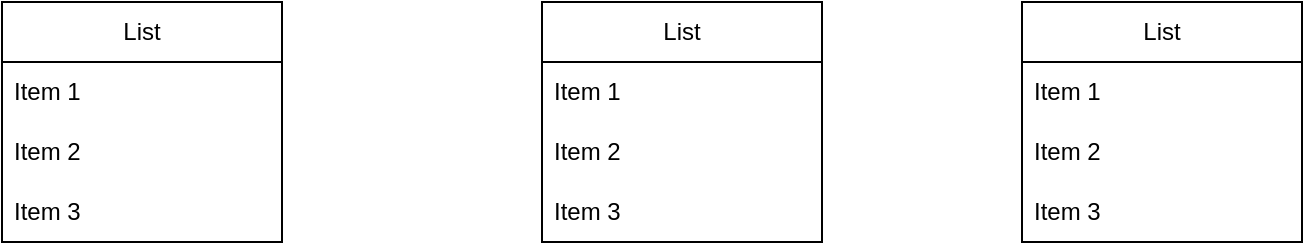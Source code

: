 <mxfile version="24.7.16">
  <diagram name="Page-1" id="BkQTiDAbtGwwEVhStBy_">
    <mxGraphModel dx="1010" dy="704" grid="1" gridSize="10" guides="1" tooltips="1" connect="1" arrows="1" fold="1" page="1" pageScale="1" pageWidth="850" pageHeight="1100" math="0" shadow="0">
      <root>
        <mxCell id="0" />
        <mxCell id="1" parent="0" />
        <mxCell id="7Kvb0kZpBD1RWq-l_3kO-1" value="List" style="swimlane;fontStyle=0;childLayout=stackLayout;horizontal=1;startSize=30;horizontalStack=0;resizeParent=1;resizeParentMax=0;resizeLast=0;collapsible=1;marginBottom=0;whiteSpace=wrap;html=1;" vertex="1" parent="1">
          <mxGeometry x="100" y="270" width="140" height="120" as="geometry" />
        </mxCell>
        <mxCell id="7Kvb0kZpBD1RWq-l_3kO-2" value="Item 1" style="text;strokeColor=none;fillColor=none;align=left;verticalAlign=middle;spacingLeft=4;spacingRight=4;overflow=hidden;points=[[0,0.5],[1,0.5]];portConstraint=eastwest;rotatable=0;whiteSpace=wrap;html=1;" vertex="1" parent="7Kvb0kZpBD1RWq-l_3kO-1">
          <mxGeometry y="30" width="140" height="30" as="geometry" />
        </mxCell>
        <mxCell id="7Kvb0kZpBD1RWq-l_3kO-3" value="Item 2" style="text;strokeColor=none;fillColor=none;align=left;verticalAlign=middle;spacingLeft=4;spacingRight=4;overflow=hidden;points=[[0,0.5],[1,0.5]];portConstraint=eastwest;rotatable=0;whiteSpace=wrap;html=1;" vertex="1" parent="7Kvb0kZpBD1RWq-l_3kO-1">
          <mxGeometry y="60" width="140" height="30" as="geometry" />
        </mxCell>
        <mxCell id="7Kvb0kZpBD1RWq-l_3kO-4" value="Item 3" style="text;strokeColor=none;fillColor=none;align=left;verticalAlign=middle;spacingLeft=4;spacingRight=4;overflow=hidden;points=[[0,0.5],[1,0.5]];portConstraint=eastwest;rotatable=0;whiteSpace=wrap;html=1;" vertex="1" parent="7Kvb0kZpBD1RWq-l_3kO-1">
          <mxGeometry y="90" width="140" height="30" as="geometry" />
        </mxCell>
        <mxCell id="7Kvb0kZpBD1RWq-l_3kO-5" value="List" style="swimlane;fontStyle=0;childLayout=stackLayout;horizontal=1;startSize=30;horizontalStack=0;resizeParent=1;resizeParentMax=0;resizeLast=0;collapsible=1;marginBottom=0;whiteSpace=wrap;html=1;" vertex="1" parent="1">
          <mxGeometry x="370" y="270" width="140" height="120" as="geometry" />
        </mxCell>
        <mxCell id="7Kvb0kZpBD1RWq-l_3kO-6" value="Item 1" style="text;strokeColor=none;fillColor=none;align=left;verticalAlign=middle;spacingLeft=4;spacingRight=4;overflow=hidden;points=[[0,0.5],[1,0.5]];portConstraint=eastwest;rotatable=0;whiteSpace=wrap;html=1;" vertex="1" parent="7Kvb0kZpBD1RWq-l_3kO-5">
          <mxGeometry y="30" width="140" height="30" as="geometry" />
        </mxCell>
        <mxCell id="7Kvb0kZpBD1RWq-l_3kO-7" value="Item 2" style="text;strokeColor=none;fillColor=none;align=left;verticalAlign=middle;spacingLeft=4;spacingRight=4;overflow=hidden;points=[[0,0.5],[1,0.5]];portConstraint=eastwest;rotatable=0;whiteSpace=wrap;html=1;" vertex="1" parent="7Kvb0kZpBD1RWq-l_3kO-5">
          <mxGeometry y="60" width="140" height="30" as="geometry" />
        </mxCell>
        <mxCell id="7Kvb0kZpBD1RWq-l_3kO-8" value="Item 3" style="text;strokeColor=none;fillColor=none;align=left;verticalAlign=middle;spacingLeft=4;spacingRight=4;overflow=hidden;points=[[0,0.5],[1,0.5]];portConstraint=eastwest;rotatable=0;whiteSpace=wrap;html=1;" vertex="1" parent="7Kvb0kZpBD1RWq-l_3kO-5">
          <mxGeometry y="90" width="140" height="30" as="geometry" />
        </mxCell>
        <mxCell id="7Kvb0kZpBD1RWq-l_3kO-9" value="List" style="swimlane;fontStyle=0;childLayout=stackLayout;horizontal=1;startSize=30;horizontalStack=0;resizeParent=1;resizeParentMax=0;resizeLast=0;collapsible=1;marginBottom=0;whiteSpace=wrap;html=1;" vertex="1" parent="1">
          <mxGeometry x="610" y="270" width="140" height="120" as="geometry" />
        </mxCell>
        <mxCell id="7Kvb0kZpBD1RWq-l_3kO-10" value="Item 1" style="text;strokeColor=none;fillColor=none;align=left;verticalAlign=middle;spacingLeft=4;spacingRight=4;overflow=hidden;points=[[0,0.5],[1,0.5]];portConstraint=eastwest;rotatable=0;whiteSpace=wrap;html=1;" vertex="1" parent="7Kvb0kZpBD1RWq-l_3kO-9">
          <mxGeometry y="30" width="140" height="30" as="geometry" />
        </mxCell>
        <mxCell id="7Kvb0kZpBD1RWq-l_3kO-11" value="Item 2" style="text;strokeColor=none;fillColor=none;align=left;verticalAlign=middle;spacingLeft=4;spacingRight=4;overflow=hidden;points=[[0,0.5],[1,0.5]];portConstraint=eastwest;rotatable=0;whiteSpace=wrap;html=1;" vertex="1" parent="7Kvb0kZpBD1RWq-l_3kO-9">
          <mxGeometry y="60" width="140" height="30" as="geometry" />
        </mxCell>
        <mxCell id="7Kvb0kZpBD1RWq-l_3kO-12" value="Item 3" style="text;strokeColor=none;fillColor=none;align=left;verticalAlign=middle;spacingLeft=4;spacingRight=4;overflow=hidden;points=[[0,0.5],[1,0.5]];portConstraint=eastwest;rotatable=0;whiteSpace=wrap;html=1;" vertex="1" parent="7Kvb0kZpBD1RWq-l_3kO-9">
          <mxGeometry y="90" width="140" height="30" as="geometry" />
        </mxCell>
      </root>
    </mxGraphModel>
  </diagram>
</mxfile>
